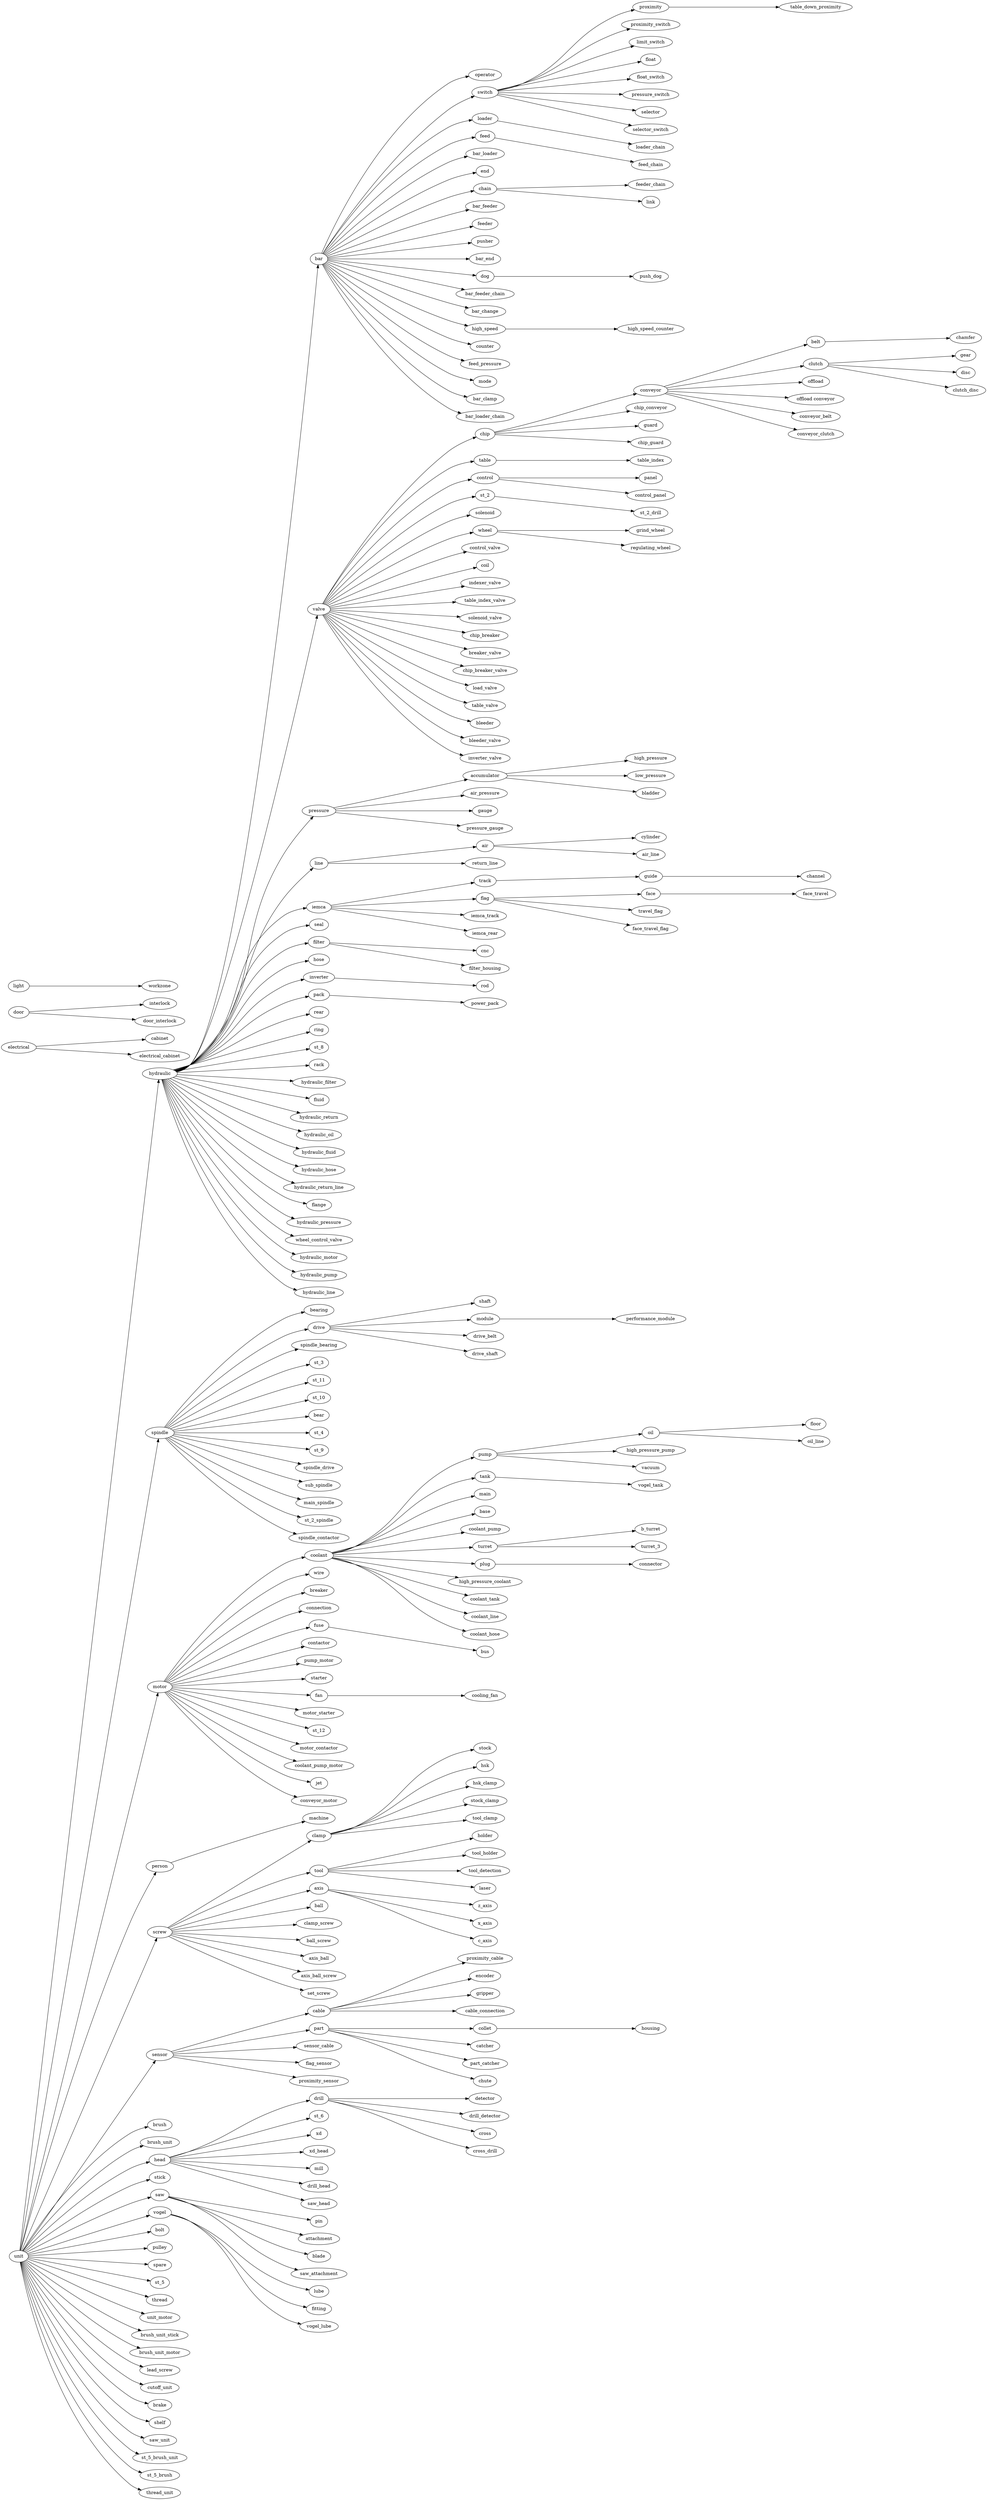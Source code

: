strict digraph "" {
rankdir=LR;
ranksep=4;
splines=true;
unit;
hydraulic;
bar;
spindle;
motor;
valve;
person;
machine;
coolant;
screw;
sensor;
chip;
operator;
brush;
switch;
conveyor;
brush_unit;
pressure;
pump;
cable;
loader;
bearing;
proximity;
part;
drive;
clamp;
table;
oil;
control;
feed;
head;
tool;
line;
belt;
chip_conveyor;
bar_loader;
air;
end;
wire;
st_2;
accumulator;
iemca;
drill;
breaker;
chain;
seal;
filter;
stick;
high_pressure;
tank;
connection;
main;
axis;
shaft;
saw;
hose;
collet;
base;
clutch;
bar_feeder;
fuse;
inverter;
table_index;
coolant_pump;
turret;
cylinder;
solenoid;
vogel;
bolt;
module;
plug;
contactor;
detector;
lube;
low_pressure;
pulley;
spare;
wheel;
gear;
feeder;
pin;
offload;
pack;
housing;
spindle_bearing;
rear;
st_5;
sensor_cable;
power_pack;
drill_detector;
fitting;
track;
electrical;
control_valve;
pusher;
bar_end;
proximity_switch;
holder;
flag;
cnc;
st_6;
ball;
face;
xd;
dog;
pump_motor;
st_3;
guide;
clamp_screw;
rod;
ring;
st_11;
thread;
bar_feeder_chain;
guard;
feeder_chain;
coil;
stock;
door;
vogel_lube;
starter;
fan;
unit_motor;
st_8;
motor_starter;
st_10;
ball_screw;
proximity_cable;
air_line;
brush_unit_stick;
disc;
st_12;
"offload conveyor";
push_dog;
attachment;
xd_head;
limit_switch;
hsk;
rack;
return_line;
brush_unit_motor;
lead_screw;
mill;
bar_change;
bear;
cutoff_unit;
encoder;
cabinet;
gripper;
travel_flag;
st_4;
face_travel;
face_travel_flag;
z_axis;
cross;
high_speed;
counter;
hydraulic_filter;
brake;
shelf;
connector;
saw_unit;
tool_holder;
electrical_cabinet;
fluid;
hydraulic_return;
conveyor_belt;
motor_contactor;
blade;
st_5_brush_unit;
st_5_brush;
high_pressure_coolant;
feed_pressure;
drive_belt;
tool_detection;
hydraulic_oil;
panel;
indexer_valve;
cross_drill;
hydraulic_fluid;
light;
link;
table_index_valve;
hsk_clamp;
float;
bus;
catcher;
drive_shaft;
hydraulic_hose;
thread_unit;
hydraulic_return_line;
part_catcher;
solenoid_valve;
drill_head;
coolant_pump_motor;
floor;
chute;
chip_breaker;
flag_sensor;
grind_wheel;
float_switch;
stock_clamp;
clutch_disc;
interlock;
axis_ball;
axis_ball_screw;
channel;
iemca_track;
saw_attachment;
high_speed_counter;
air_pressure;
st_9;
spindle_drive;
b_turret;
x_axis;
pressure_switch;
breaker_valve;
chip_breaker_valve;
flange;
proximity_sensor;
load_valve;
sub_spindle;
main_spindle;
table_down_proximity;
loader_chain;
st_2_spindle;
control_panel;
gauge;
cooling_fan;
saw_head;
hydraulic_pressure;
high_pressure_pump;
performance_module;
feed_chain;
bladder;
coolant_tank;
wheel_control_valve;
conveyor_clutch;
mode;
iemca_rear;
jet;
hydraulic_motor;
regulating_wheel;
chamfer;
st_2_drill;
hydraulic_pump;
bar_clamp;
table_valve;
bar_loader_chain;
coolant_line;
tool_clamp;
vacuum;
laser;
hydraulic_line;
cable_connection;
selector;
set_screw;
coolant_hose;
selector_switch;
filter_housing;
oil_line;
bleeder;
conveyor_motor;
vogel_tank;
pressure_gauge;
bleeder_valve;
spindle_contactor;
inverter_valve;
chip_guard;
door_interlock;
c_axis;
turret_3;
workzone;
unit -> hydraulic;
unit -> spindle;
unit -> motor;
unit -> person;
unit -> screw;
unit -> sensor;
unit -> brush;
unit -> brush_unit;
unit -> head;
unit -> stick;
unit -> saw;
unit -> vogel;
unit -> bolt;
unit -> pulley;
unit -> spare;
unit -> st_5;
unit -> thread;
unit -> unit_motor;
unit -> brush_unit_stick;
unit -> brush_unit_motor;
unit -> lead_screw;
unit -> cutoff_unit;
unit -> brake;
unit -> shelf;
unit -> saw_unit;
unit -> st_5_brush_unit;
unit -> st_5_brush;
unit -> thread_unit;
hydraulic -> bar;
hydraulic -> valve;
hydraulic -> pressure;
hydraulic -> line;
hydraulic -> iemca;
hydraulic -> seal;
hydraulic -> filter;
hydraulic -> hose;
hydraulic -> inverter;
hydraulic -> pack;
hydraulic -> rear;
hydraulic -> ring;
hydraulic -> st_8;
hydraulic -> rack;
hydraulic -> hydraulic_filter;
hydraulic -> fluid;
hydraulic -> hydraulic_return;
hydraulic -> hydraulic_oil;
hydraulic -> hydraulic_fluid;
hydraulic -> hydraulic_hose;
hydraulic -> hydraulic_return_line;
hydraulic -> flange;
hydraulic -> hydraulic_pressure;
hydraulic -> wheel_control_valve;
hydraulic -> hydraulic_motor;
hydraulic -> hydraulic_pump;
hydraulic -> hydraulic_line;
bar -> operator;
bar -> switch;
bar -> loader;
bar -> feed;
bar -> bar_loader;
bar -> end;
bar -> chain;
bar -> bar_feeder;
bar -> feeder;
bar -> pusher;
bar -> bar_end;
bar -> dog;
bar -> bar_feeder_chain;
bar -> bar_change;
bar -> high_speed;
bar -> counter;
bar -> feed_pressure;
bar -> mode;
bar -> bar_clamp;
bar -> bar_loader_chain;
spindle -> bearing;
spindle -> drive;
spindle -> spindle_bearing;
spindle -> st_3;
spindle -> st_11;
spindle -> st_10;
spindle -> bear;
spindle -> st_4;
spindle -> st_9;
spindle -> spindle_drive;
spindle -> sub_spindle;
spindle -> main_spindle;
spindle -> st_2_spindle;
spindle -> spindle_contactor;
motor -> coolant;
motor -> wire;
motor -> breaker;
motor -> connection;
motor -> fuse;
motor -> contactor;
motor -> pump_motor;
motor -> starter;
motor -> fan;
motor -> motor_starter;
motor -> st_12;
motor -> motor_contactor;
motor -> coolant_pump_motor;
motor -> jet;
motor -> conveyor_motor;
valve -> chip;
valve -> table;
valve -> control;
valve -> st_2;
valve -> solenoid;
valve -> wheel;
valve -> control_valve;
valve -> coil;
valve -> indexer_valve;
valve -> table_index_valve;
valve -> solenoid_valve;
valve -> chip_breaker;
valve -> breaker_valve;
valve -> chip_breaker_valve;
valve -> load_valve;
valve -> table_valve;
valve -> bleeder;
valve -> bleeder_valve;
valve -> inverter_valve;
person -> machine;
coolant -> pump;
coolant -> tank;
coolant -> main;
coolant -> base;
coolant -> coolant_pump;
coolant -> turret;
coolant -> plug;
coolant -> high_pressure_coolant;
coolant -> coolant_tank;
coolant -> coolant_line;
coolant -> coolant_hose;
screw -> clamp;
screw -> tool;
screw -> axis;
screw -> ball;
screw -> clamp_screw;
screw -> ball_screw;
screw -> axis_ball;
screw -> axis_ball_screw;
screw -> set_screw;
sensor -> cable;
sensor -> part;
sensor -> sensor_cable;
sensor -> flag_sensor;
sensor -> proximity_sensor;
chip -> conveyor;
chip -> chip_conveyor;
chip -> guard;
chip -> chip_guard;
switch -> proximity;
switch -> proximity_switch;
switch -> limit_switch;
switch -> float;
switch -> float_switch;
switch -> pressure_switch;
switch -> selector;
switch -> selector_switch;
conveyor -> belt;
conveyor -> clutch;
conveyor -> offload;
conveyor -> "offload conveyor";
conveyor -> conveyor_belt;
conveyor -> conveyor_clutch;
pressure -> accumulator;
pressure -> air_pressure;
pressure -> gauge;
pressure -> pressure_gauge;
pump -> oil;
pump -> high_pressure_pump;
pump -> vacuum;
cable -> proximity_cable;
cable -> encoder;
cable -> gripper;
cable -> cable_connection;
loader -> loader_chain;
proximity -> table_down_proximity;
part -> collet;
part -> catcher;
part -> part_catcher;
part -> chute;
drive -> shaft;
drive -> module;
drive -> drive_belt;
drive -> drive_shaft;
clamp -> stock;
clamp -> hsk;
clamp -> hsk_clamp;
clamp -> stock_clamp;
clamp -> tool_clamp;
table -> table_index;
oil -> floor;
oil -> oil_line;
control -> panel;
control -> control_panel;
feed -> feed_chain;
head -> drill;
head -> st_6;
head -> xd;
head -> xd_head;
head -> mill;
head -> drill_head;
head -> saw_head;
tool -> holder;
tool -> tool_holder;
tool -> tool_detection;
tool -> laser;
line -> air;
line -> return_line;
belt -> chamfer;
air -> cylinder;
air -> air_line;
st_2 -> st_2_drill;
accumulator -> high_pressure;
accumulator -> low_pressure;
accumulator -> bladder;
iemca -> track;
iemca -> flag;
iemca -> iemca_track;
iemca -> iemca_rear;
drill -> detector;
drill -> drill_detector;
drill -> cross;
drill -> cross_drill;
chain -> feeder_chain;
chain -> link;
filter -> cnc;
filter -> filter_housing;
tank -> vogel_tank;
axis -> z_axis;
axis -> x_axis;
axis -> c_axis;
saw -> pin;
saw -> attachment;
saw -> blade;
saw -> saw_attachment;
collet -> housing;
clutch -> gear;
clutch -> disc;
clutch -> clutch_disc;
fuse -> bus;
inverter -> rod;
turret -> b_turret;
turret -> turret_3;
vogel -> lube;
vogel -> fitting;
vogel -> vogel_lube;
module -> performance_module;
plug -> connector;
wheel -> grind_wheel;
wheel -> regulating_wheel;
pack -> power_pack;
track -> guide;
electrical -> cabinet;
electrical -> electrical_cabinet;
flag -> face;
flag -> travel_flag;
flag -> face_travel_flag;
face -> face_travel;
dog -> push_dog;
guide -> channel;
door -> interlock;
door -> door_interlock;
fan -> cooling_fan;
high_speed -> high_speed_counter;
light -> workzone;
}
